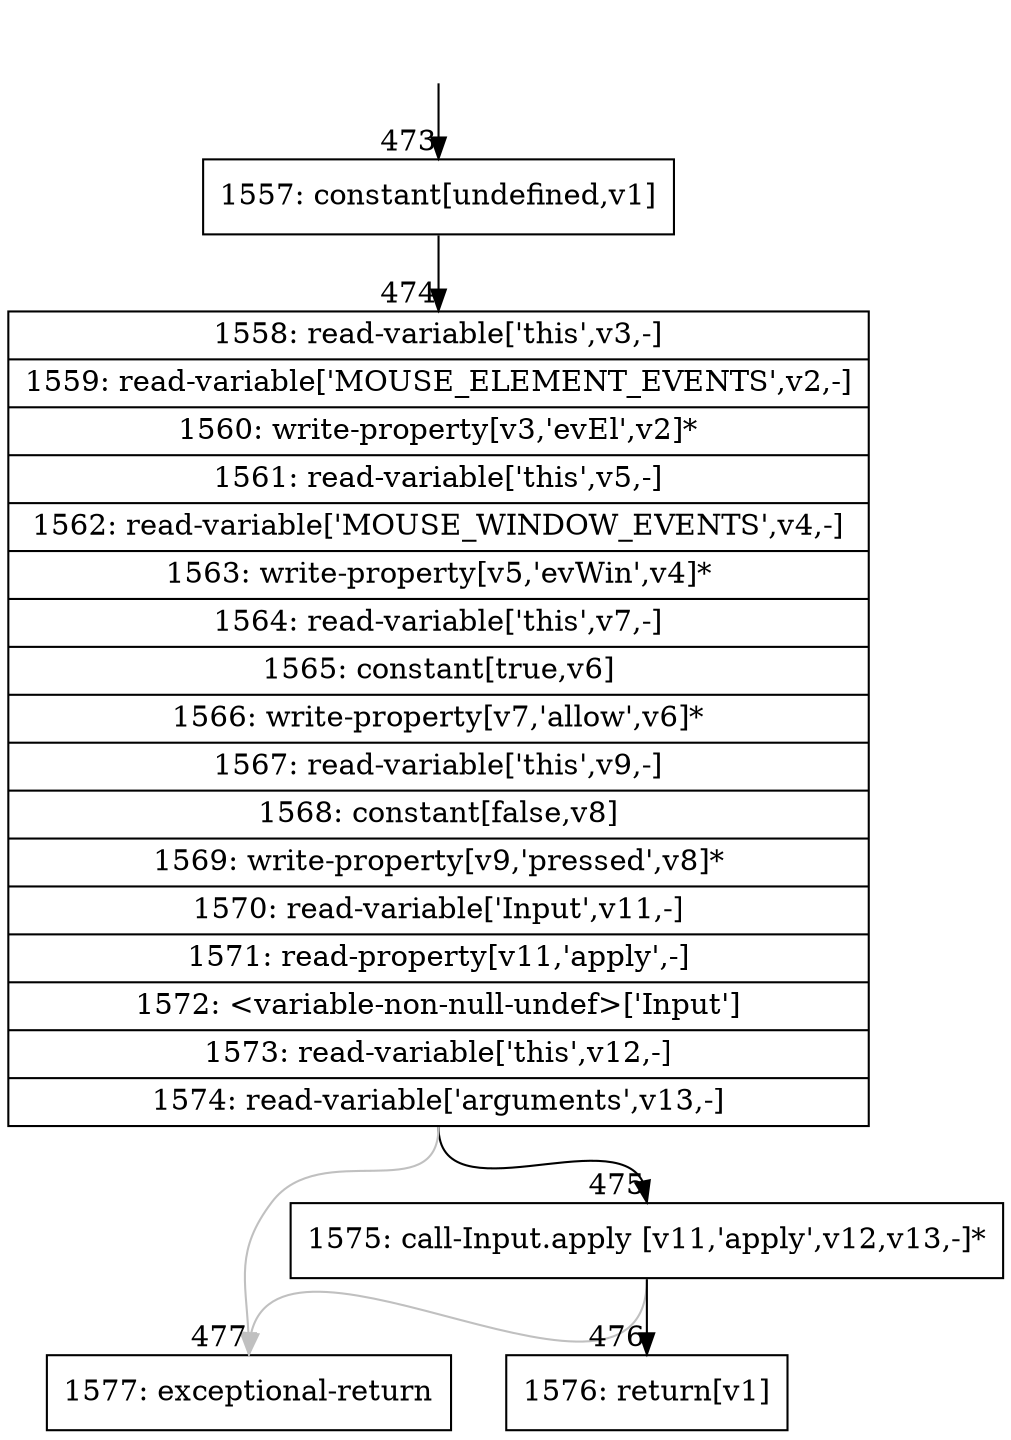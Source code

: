 digraph {
rankdir="TD"
BB_entry44[shape=none,label=""];
BB_entry44 -> BB473 [tailport=s, headport=n, headlabel="    473"]
BB473 [shape=record label="{1557: constant[undefined,v1]}" ] 
BB473 -> BB474 [tailport=s, headport=n, headlabel="      474"]
BB474 [shape=record label="{1558: read-variable['this',v3,-]|1559: read-variable['MOUSE_ELEMENT_EVENTS',v2,-]|1560: write-property[v3,'evEl',v2]*|1561: read-variable['this',v5,-]|1562: read-variable['MOUSE_WINDOW_EVENTS',v4,-]|1563: write-property[v5,'evWin',v4]*|1564: read-variable['this',v7,-]|1565: constant[true,v6]|1566: write-property[v7,'allow',v6]*|1567: read-variable['this',v9,-]|1568: constant[false,v8]|1569: write-property[v9,'pressed',v8]*|1570: read-variable['Input',v11,-]|1571: read-property[v11,'apply',-]|1572: \<variable-non-null-undef\>['Input']|1573: read-variable['this',v12,-]|1574: read-variable['arguments',v13,-]}" ] 
BB474 -> BB475 [tailport=s, headport=n, headlabel="      475"]
BB474 -> BB477 [tailport=s, headport=n, color=gray, headlabel="      477"]
BB475 [shape=record label="{1575: call-Input.apply [v11,'apply',v12,v13,-]*}" ] 
BB475 -> BB476 [tailport=s, headport=n, headlabel="      476"]
BB475 -> BB477 [tailport=s, headport=n, color=gray]
BB476 [shape=record label="{1576: return[v1]}" ] 
BB477 [shape=record label="{1577: exceptional-return}" ] 
//#$~ 736
}
